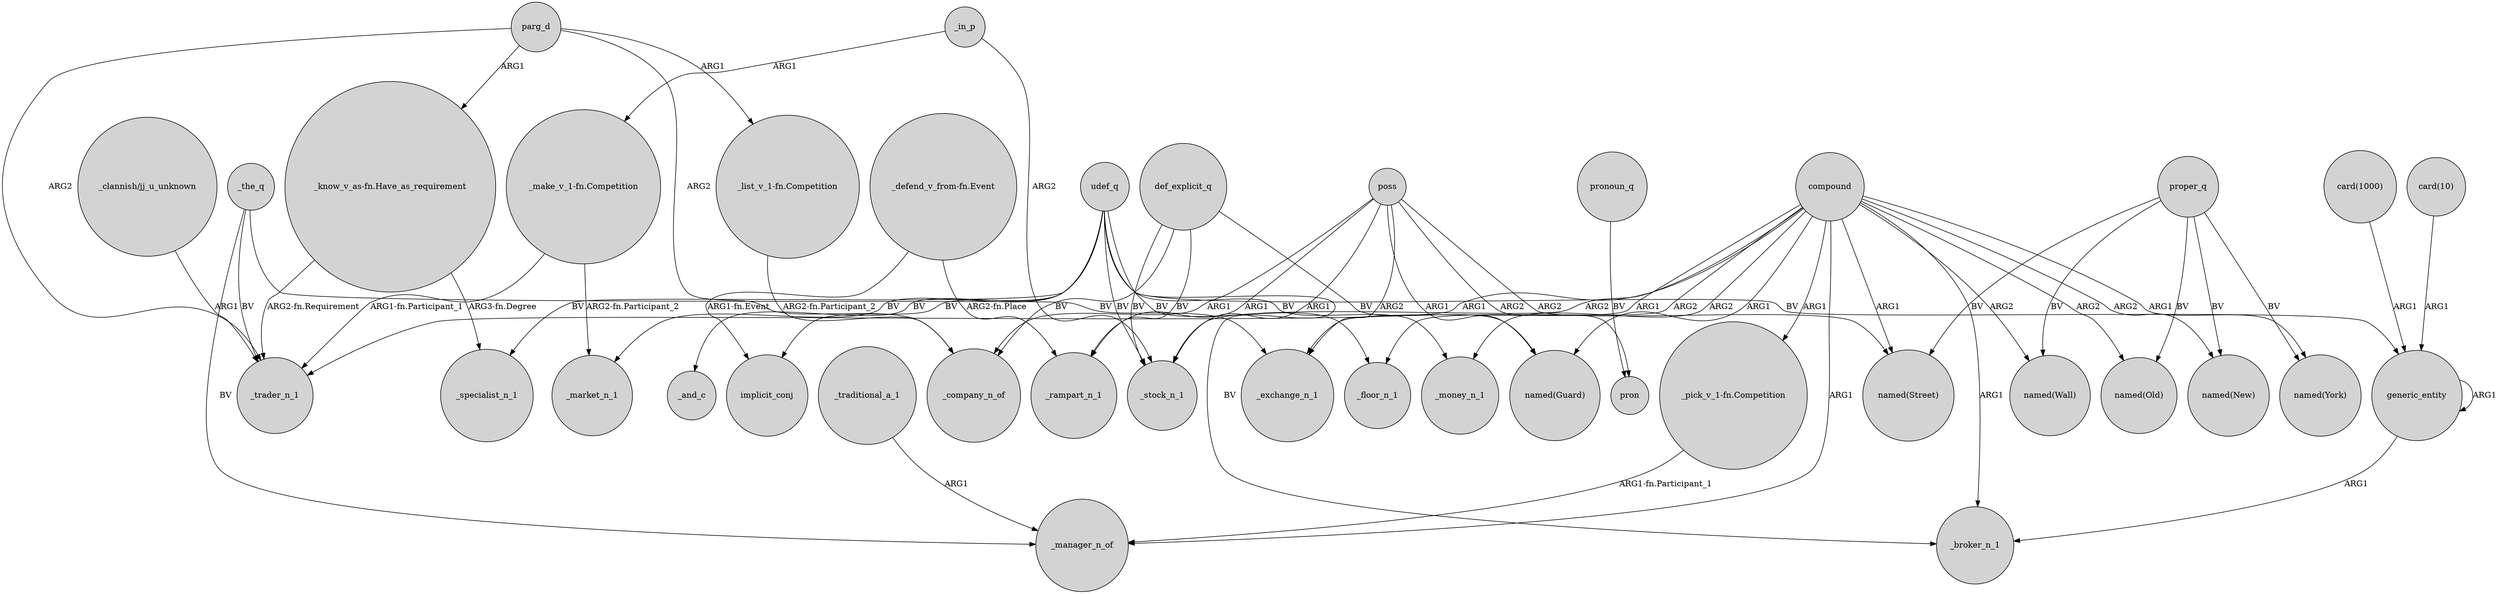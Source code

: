 digraph {
	node [shape=circle style=filled]
	"_pick_v_1-fn.Competition" -> _manager_n_of [label="ARG1-fn.Participant_1"]
	udef_q -> _market_n_1 [label=BV]
	"_make_v_1-fn.Competition" -> _market_n_1 [label="ARG2-fn.Participant_2"]
	_in_p -> "_make_v_1-fn.Competition" [label=ARG1]
	udef_q -> _broker_n_1 [label=BV]
	"_defend_v_from-fn.Event" -> _rampart_n_1 [label="ARG2-fn.Place"]
	compound -> "named(New)" [label=ARG2]
	"_make_v_1-fn.Competition" -> _trader_n_1 [label="ARG1-fn.Participant_1"]
	"_know_v_as-fn.Have_as_requirement" -> _specialist_n_1 [label="ARG3-fn.Degree"]
	compound -> _trader_n_1 [label=ARG1]
	compound -> _floor_n_1 [label=ARG2]
	poss -> "named(Guard)" [label=ARG1]
	proper_q -> "named(New)" [label=BV]
	compound -> _broker_n_1 [label=ARG1]
	def_explicit_q -> "named(Guard)" [label=BV]
	def_explicit_q -> _stock_n_1 [label=BV]
	def_explicit_q -> _rampart_n_1 [label=BV]
	parg_d -> _company_n_of [label=ARG2]
	generic_entity -> generic_entity [label=ARG1]
	udef_q -> _and_c [label=BV]
	poss -> _exchange_n_1 [label=ARG2]
	udef_q -> generic_entity [label=BV]
	compound -> _exchange_n_1 [label=ARG1]
	proper_q -> "named(York)" [label=BV]
	poss -> _rampart_n_1 [label=ARG1]
	pronoun_q -> pron [label=BV]
	"_know_v_as-fn.Have_as_requirement" -> _trader_n_1 [label="ARG2-fn.Requirement"]
	poss -> pron [label=ARG2]
	parg_d -> "_list_v_1-fn.Competition" [label=ARG1]
	compound -> "named(Wall)" [label=ARG2]
	udef_q -> _stock_n_1 [label=BV]
	udef_q -> _money_n_1 [label=BV]
	_in_p -> _stock_n_1 [label=ARG2]
	_the_q -> _manager_n_of [label=BV]
	compound -> "named(Street)" [label=ARG1]
	compound -> _stock_n_1 [label=ARG2]
	compound -> "named(Guard)" [label=ARG1]
	proper_q -> "named(Old)" [label=BV]
	poss -> _stock_n_1 [label=ARG1]
	udef_q -> _specialist_n_1 [label=BV]
	compound -> _money_n_1 [label=ARG2]
	poss -> "named(Street)" [label=ARG2]
	generic_entity -> _broker_n_1 [label=ARG1]
	compound -> "_pick_v_1-fn.Competition" [label=ARG1]
	_traditional_a_1 -> _manager_n_of [label=ARG1]
	proper_q -> "named(Wall)" [label=BV]
	compound -> "named(Old)" [label=ARG2]
	"_defend_v_from-fn.Event" -> implicit_conj [label="ARG1-fn.Event"]
	parg_d -> _trader_n_1 [label=ARG2]
	parg_d -> "_know_v_as-fn.Have_as_requirement" [label=ARG1]
	"card(1000)" -> generic_entity [label=ARG1]
	poss -> _company_n_of [label=ARG1]
	"card(10)" -> generic_entity [label=ARG1]
	proper_q -> "named(Street)" [label=BV]
	def_explicit_q -> _company_n_of [label=BV]
	compound -> "named(York)" [label=ARG1]
	_the_q -> _exchange_n_1 [label=BV]
	_the_q -> _trader_n_1 [label=BV]
	compound -> _manager_n_of [label=ARG1]
	udef_q -> _floor_n_1 [label=BV]
	udef_q -> implicit_conj [label=BV]
	"_clannish/jj_u_unknown" -> _trader_n_1 [label=ARG1]
	"_list_v_1-fn.Competition" -> _company_n_of [label="ARG2-fn.Participant_2"]
}
